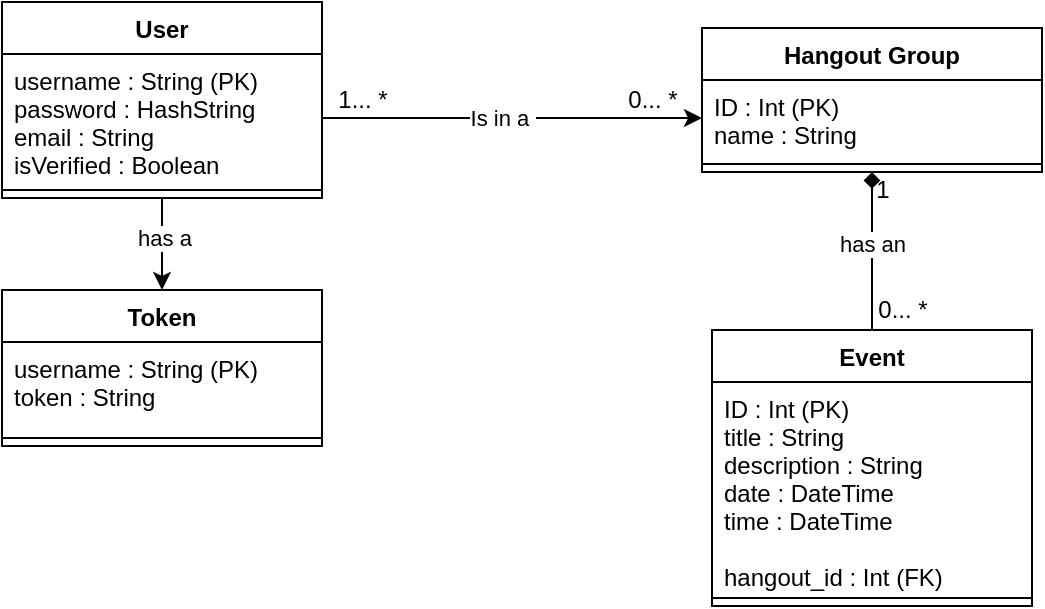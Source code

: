 <mxfile version="15.3.2" type="device"><diagram id="d_rs1eGgSxIXNjJ4_DQp" name="Page-1"><mxGraphModel dx="886" dy="477" grid="1" gridSize="10" guides="1" tooltips="1" connect="1" arrows="1" fold="1" page="1" pageScale="1" pageWidth="850" pageHeight="1100" math="0" shadow="0"><root><mxCell id="0"/><mxCell id="1" parent="0"/><mxCell id="I4IChF2ly-ckVrMpulrL-24" style="edgeStyle=orthogonalEdgeStyle;rounded=0;orthogonalLoop=1;jettySize=auto;html=1;entryX=0.5;entryY=0;entryDx=0;entryDy=0;" parent="1" source="I4IChF2ly-ckVrMpulrL-5" target="I4IChF2ly-ckVrMpulrL-21" edge="1"><mxGeometry relative="1" as="geometry"/></mxCell><mxCell id="I4IChF2ly-ckVrMpulrL-25" value="has a" style="edgeLabel;html=1;align=center;verticalAlign=middle;resizable=0;points=[];" parent="I4IChF2ly-ckVrMpulrL-24" vertex="1" connectable="0"><mxGeometry x="-0.135" y="1" relative="1" as="geometry"><mxPoint as="offset"/></mxGeometry></mxCell><mxCell id="I4IChF2ly-ckVrMpulrL-5" value="User" style="swimlane;fontStyle=1;align=center;verticalAlign=top;childLayout=stackLayout;horizontal=1;startSize=26;horizontalStack=0;resizeParent=1;resizeParentMax=0;resizeLast=0;collapsible=1;marginBottom=0;" parent="1" vertex="1"><mxGeometry x="80" y="76" width="160" height="98" as="geometry"><mxRectangle x="80" y="70" width="60" height="26" as="alternateBounds"/></mxGeometry></mxCell><mxCell id="I4IChF2ly-ckVrMpulrL-6" value="username : String (PK)&#10;password : HashString&#10;email : String&#10;isVerified : Boolean&#10;" style="text;strokeColor=none;fillColor=none;align=left;verticalAlign=top;spacingLeft=4;spacingRight=4;overflow=hidden;rotatable=0;points=[[0,0.5],[1,0.5]];portConstraint=eastwest;" parent="I4IChF2ly-ckVrMpulrL-5" vertex="1"><mxGeometry y="26" width="160" height="64" as="geometry"/></mxCell><mxCell id="I4IChF2ly-ckVrMpulrL-7" value="" style="line;strokeWidth=1;fillColor=none;align=left;verticalAlign=middle;spacingTop=-1;spacingLeft=3;spacingRight=3;rotatable=0;labelPosition=right;points=[];portConstraint=eastwest;" parent="I4IChF2ly-ckVrMpulrL-5" vertex="1"><mxGeometry y="90" width="160" height="8" as="geometry"/></mxCell><mxCell id="I4IChF2ly-ckVrMpulrL-19" style="edgeStyle=orthogonalEdgeStyle;rounded=0;orthogonalLoop=1;jettySize=auto;html=1;entryX=0.5;entryY=0;entryDx=0;entryDy=0;startArrow=diamond;startFill=1;endArrow=none;endFill=0;" parent="1" source="I4IChF2ly-ckVrMpulrL-9" target="I4IChF2ly-ckVrMpulrL-13" edge="1"><mxGeometry relative="1" as="geometry"/></mxCell><mxCell id="I4IChF2ly-ckVrMpulrL-20" value="has an" style="edgeLabel;html=1;align=center;verticalAlign=middle;resizable=0;points=[];" parent="I4IChF2ly-ckVrMpulrL-19" vertex="1" connectable="0"><mxGeometry x="-0.095" relative="1" as="geometry"><mxPoint as="offset"/></mxGeometry></mxCell><mxCell id="I4IChF2ly-ckVrMpulrL-9" value="Hangout Group" style="swimlane;fontStyle=1;align=center;verticalAlign=top;childLayout=stackLayout;horizontal=1;startSize=26;horizontalStack=0;resizeParent=1;resizeParentMax=0;resizeLast=0;collapsible=1;marginBottom=0;" parent="1" vertex="1"><mxGeometry x="430" y="89" width="170" height="72" as="geometry"/></mxCell><mxCell id="I4IChF2ly-ckVrMpulrL-10" value="ID : Int (PK)&#10;name : String" style="text;strokeColor=none;fillColor=none;align=left;verticalAlign=top;spacingLeft=4;spacingRight=4;overflow=hidden;rotatable=0;points=[[0,0.5],[1,0.5]];portConstraint=eastwest;" parent="I4IChF2ly-ckVrMpulrL-9" vertex="1"><mxGeometry y="26" width="170" height="38" as="geometry"/></mxCell><mxCell id="I4IChF2ly-ckVrMpulrL-11" value="" style="line;strokeWidth=1;fillColor=none;align=left;verticalAlign=middle;spacingTop=-1;spacingLeft=3;spacingRight=3;rotatable=0;labelPosition=right;points=[];portConstraint=eastwest;" parent="I4IChF2ly-ckVrMpulrL-9" vertex="1"><mxGeometry y="64" width="170" height="8" as="geometry"/></mxCell><mxCell id="I4IChF2ly-ckVrMpulrL-13" value="Event" style="swimlane;fontStyle=1;align=center;verticalAlign=top;childLayout=stackLayout;horizontal=1;startSize=26;horizontalStack=0;resizeParent=1;resizeParentMax=0;resizeLast=0;collapsible=1;marginBottom=0;" parent="1" vertex="1"><mxGeometry x="435" y="240" width="160" height="138" as="geometry"/></mxCell><mxCell id="I4IChF2ly-ckVrMpulrL-14" value="ID : Int (PK)&#10;title : String&#10;description : String&#10;date : DateTime&#10;time : DateTime&#10;&#10;hangout_id : Int (FK)" style="text;strokeColor=none;fillColor=none;align=left;verticalAlign=top;spacingLeft=4;spacingRight=4;overflow=hidden;rotatable=0;points=[[0,0.5],[1,0.5]];portConstraint=eastwest;" parent="I4IChF2ly-ckVrMpulrL-13" vertex="1"><mxGeometry y="26" width="160" height="104" as="geometry"/></mxCell><mxCell id="I4IChF2ly-ckVrMpulrL-15" value="" style="line;strokeWidth=1;fillColor=none;align=left;verticalAlign=middle;spacingTop=-1;spacingLeft=3;spacingRight=3;rotatable=0;labelPosition=right;points=[];portConstraint=eastwest;" parent="I4IChF2ly-ckVrMpulrL-13" vertex="1"><mxGeometry y="130" width="160" height="8" as="geometry"/></mxCell><mxCell id="I4IChF2ly-ckVrMpulrL-17" style="edgeStyle=orthogonalEdgeStyle;rounded=0;orthogonalLoop=1;jettySize=auto;html=1;entryX=0;entryY=0.5;entryDx=0;entryDy=0;" parent="1" source="I4IChF2ly-ckVrMpulrL-6" target="I4IChF2ly-ckVrMpulrL-10" edge="1"><mxGeometry relative="1" as="geometry"/></mxCell><mxCell id="I4IChF2ly-ckVrMpulrL-18" value="Is in a&amp;nbsp;" style="edgeLabel;html=1;align=center;verticalAlign=middle;resizable=0;points=[];" parent="I4IChF2ly-ckVrMpulrL-17" vertex="1" connectable="0"><mxGeometry x="-0.152" y="1" relative="1" as="geometry"><mxPoint x="9" y="1" as="offset"/></mxGeometry></mxCell><mxCell id="I4IChF2ly-ckVrMpulrL-21" value="Token" style="swimlane;fontStyle=1;align=center;verticalAlign=top;childLayout=stackLayout;horizontal=1;startSize=26;horizontalStack=0;resizeParent=1;resizeParentMax=0;resizeLast=0;collapsible=1;marginBottom=0;" parent="1" vertex="1"><mxGeometry x="80" y="220" width="160" height="78" as="geometry"/></mxCell><mxCell id="I4IChF2ly-ckVrMpulrL-22" value="username : String (PK)&#10;token : String" style="text;strokeColor=none;fillColor=none;align=left;verticalAlign=top;spacingLeft=4;spacingRight=4;overflow=hidden;rotatable=0;points=[[0,0.5],[1,0.5]];portConstraint=eastwest;" parent="I4IChF2ly-ckVrMpulrL-21" vertex="1"><mxGeometry y="26" width="160" height="44" as="geometry"/></mxCell><mxCell id="I4IChF2ly-ckVrMpulrL-23" value="" style="line;strokeWidth=1;fillColor=none;align=left;verticalAlign=middle;spacingTop=-1;spacingLeft=3;spacingRight=3;rotatable=0;labelPosition=right;points=[];portConstraint=eastwest;" parent="I4IChF2ly-ckVrMpulrL-21" vertex="1"><mxGeometry y="70" width="160" height="8" as="geometry"/></mxCell><mxCell id="I4IChF2ly-ckVrMpulrL-26" value="1... *" style="text;html=1;align=center;verticalAlign=middle;resizable=0;points=[];autosize=1;strokeColor=none;fillColor=none;" parent="1" vertex="1"><mxGeometry x="240" y="115" width="40" height="20" as="geometry"/></mxCell><mxCell id="I4IChF2ly-ckVrMpulrL-27" value="0... *" style="text;html=1;align=center;verticalAlign=middle;resizable=0;points=[];autosize=1;strokeColor=none;fillColor=none;" parent="1" vertex="1"><mxGeometry x="385" y="115" width="40" height="20" as="geometry"/></mxCell><mxCell id="I4IChF2ly-ckVrMpulrL-28" value="1" style="text;html=1;align=center;verticalAlign=middle;resizable=0;points=[];autosize=1;strokeColor=none;fillColor=none;" parent="1" vertex="1"><mxGeometry x="510" y="160" width="20" height="20" as="geometry"/></mxCell><mxCell id="I4IChF2ly-ckVrMpulrL-29" value="0... *" style="text;html=1;align=center;verticalAlign=middle;resizable=0;points=[];autosize=1;strokeColor=none;fillColor=none;" parent="1" vertex="1"><mxGeometry x="510" y="220" width="40" height="20" as="geometry"/></mxCell></root></mxGraphModel></diagram></mxfile>